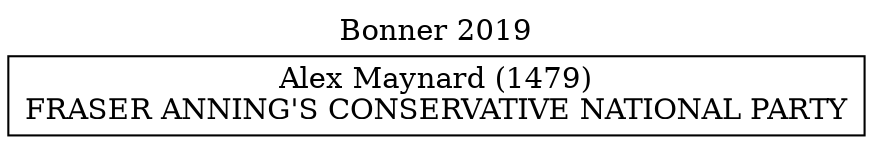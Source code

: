 // House preference flow
digraph "Alex Maynard (1479)_Bonner_2019" {
	graph [label="Bonner 2019" labelloc=t mclimit=10]
	node [shape=box]
	"Alex Maynard (1479)" [label="Alex Maynard (1479)
FRASER ANNING'S CONSERVATIVE NATIONAL PARTY"]
}
